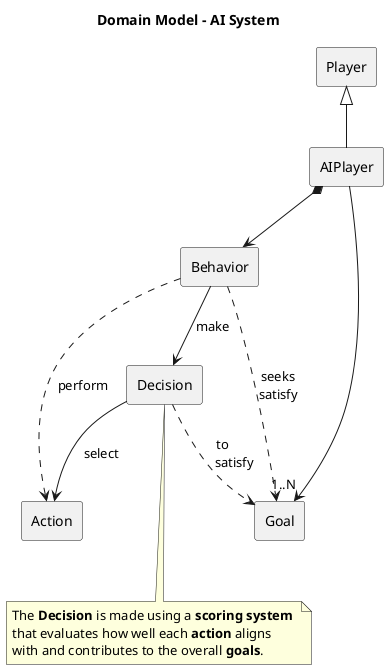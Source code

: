 @startuml
title "Domain Model - AI System"

rectangle Player
rectangle Action
rectangle AIPlayer
rectangle Behavior
rectangle Decision
rectangle Goal

Player <|-- AIPlayer
AIPlayer *--> Behavior
AIPlayer --> "1..N" Goal

Behavior ..> Goal: "seeks            \nsatisfy            "
Behavior ..> Action: perform 
Behavior --> Decision: make

Decision --> Action : "select    "
Decision ..> Goal : "to       \nsatisfy"

note as DecisionNote
 The **Decision** is made using a **scoring system** 
 that evaluates how well each **action** aligns 
 with and contributes to the overall **goals**.
end note
Decision ..d. DecisionNote

@enduml